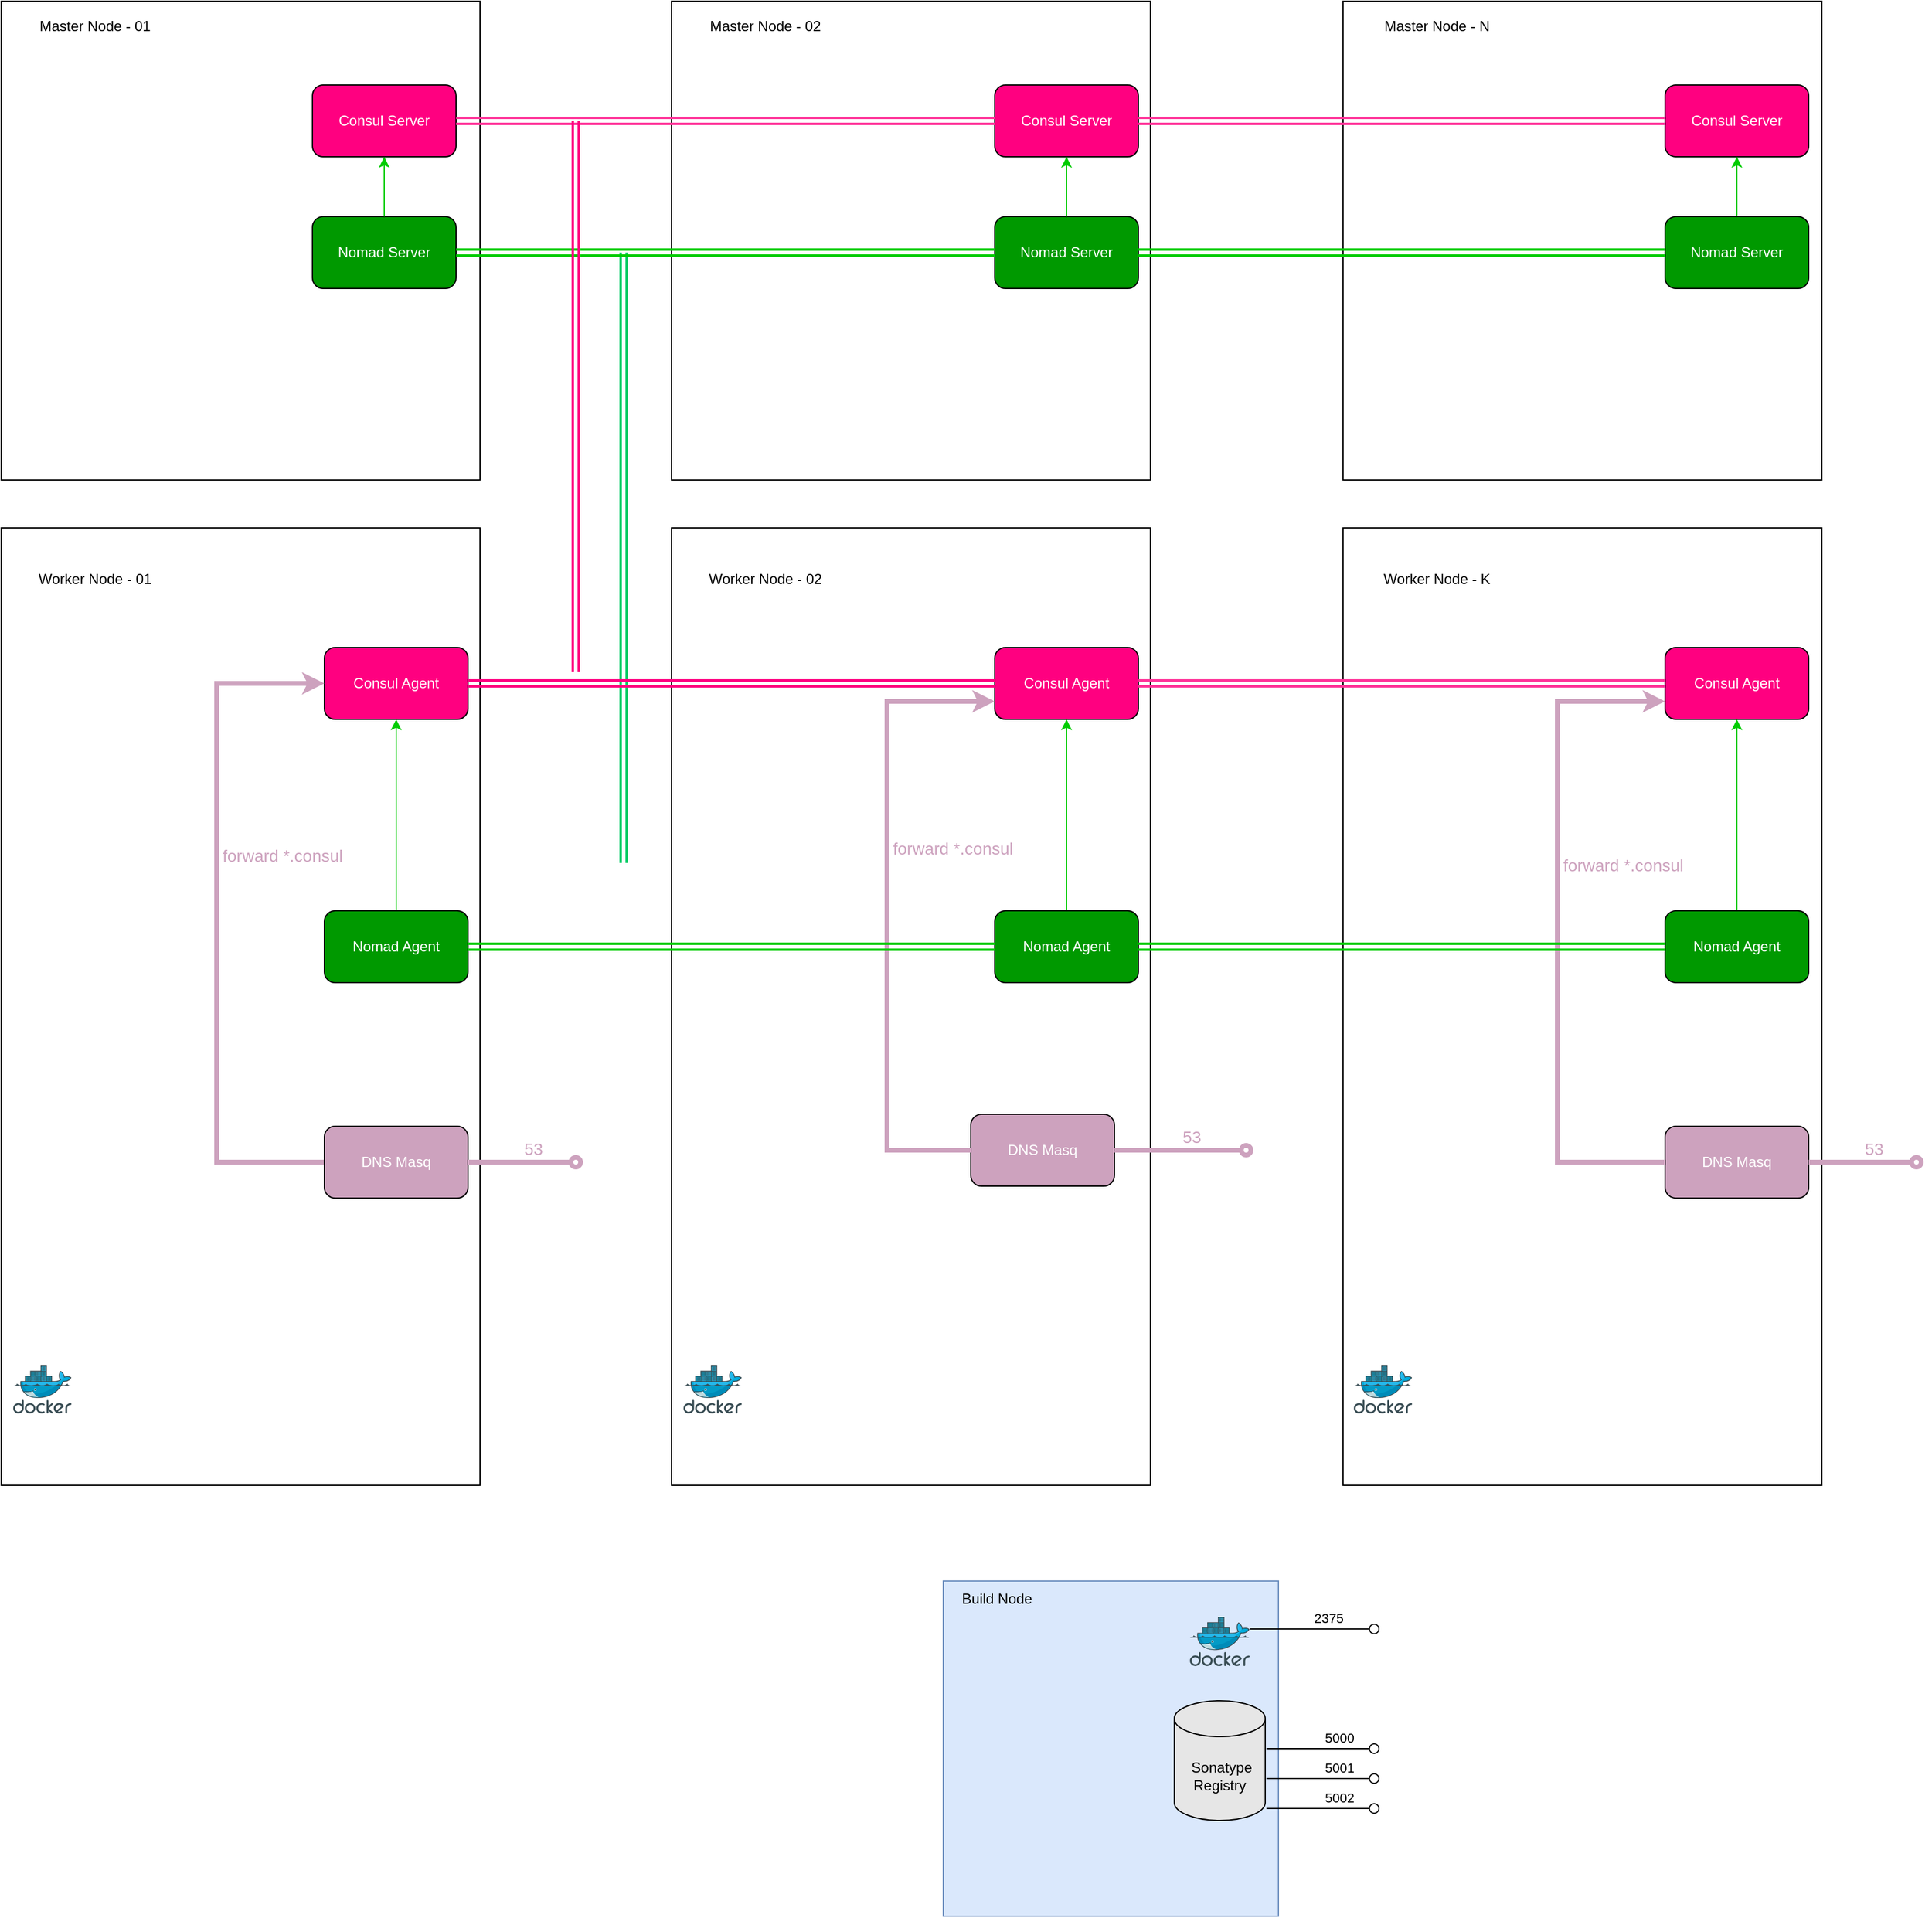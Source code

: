 <mxfile version="20.5.1" type="github">
  <diagram id="6FrJkTGqepBg1Tuwh8yL" name="Seite-1">
    <mxGraphModel dx="2031" dy="1306" grid="1" gridSize="10" guides="1" tooltips="1" connect="1" arrows="1" fold="1" page="1" pageScale="1" pageWidth="827" pageHeight="1169" math="0" shadow="0">
      <root>
        <mxCell id="0" />
        <mxCell id="1" parent="0" />
        <mxCell id="Fz0lCOCFPgg_8n7OzY3J-45" value="" style="group;labelBackgroundColor=none;fillColor=none;" parent="1" vertex="1" connectable="0">
          <mxGeometry x="40" y="480" width="400" height="800" as="geometry" />
        </mxCell>
        <mxCell id="Fz0lCOCFPgg_8n7OzY3J-46" value="" style="whiteSpace=wrap;html=1;" parent="Fz0lCOCFPgg_8n7OzY3J-45" vertex="1">
          <mxGeometry width="400" height="800" as="geometry" />
        </mxCell>
        <mxCell id="Fz0lCOCFPgg_8n7OzY3J-47" value="Worker Node - 01" style="text;html=1;strokeColor=none;fillColor=none;align=center;verticalAlign=middle;whiteSpace=wrap;rounded=0;" parent="Fz0lCOCFPgg_8n7OzY3J-45" vertex="1">
          <mxGeometry width="157.143" height="85.714" as="geometry" />
        </mxCell>
        <mxCell id="Fz0lCOCFPgg_8n7OzY3J-60" value="" style="sketch=0;aspect=fixed;html=1;points=[];align=center;image;fontSize=12;image=img/lib/mscae/Docker.svg;labelPosition=center;verticalLabelPosition=top;verticalAlign=bottom;labelBackgroundColor=none;" parent="Fz0lCOCFPgg_8n7OzY3J-45" vertex="1">
          <mxGeometry x="10" y="700" width="48.78" height="40" as="geometry" />
        </mxCell>
        <mxCell id="Fz0lCOCFPgg_8n7OzY3J-77" value="Consul Agent" style="rounded=1;whiteSpace=wrap;html=1;labelBackgroundColor=none;fontColor=#FFFFFF;fillColor=#FF0080;" parent="Fz0lCOCFPgg_8n7OzY3J-45" vertex="1">
          <mxGeometry x="270" y="100" width="120" height="60" as="geometry" />
        </mxCell>
        <mxCell id="Fz0lCOCFPgg_8n7OzY3J-132" style="edgeStyle=orthogonalEdgeStyle;rounded=0;orthogonalLoop=1;jettySize=auto;html=1;exitX=0.5;exitY=0;exitDx=0;exitDy=0;strokeColor=#00CC00;fontColor=#00CC00;" parent="Fz0lCOCFPgg_8n7OzY3J-45" source="Fz0lCOCFPgg_8n7OzY3J-88" target="Fz0lCOCFPgg_8n7OzY3J-77" edge="1">
          <mxGeometry relative="1" as="geometry" />
        </mxCell>
        <mxCell id="Fz0lCOCFPgg_8n7OzY3J-88" value="Nomad Agent" style="rounded=1;whiteSpace=wrap;html=1;labelBackgroundColor=none;fontColor=#FFFFFF;fillColor=#009900;" parent="Fz0lCOCFPgg_8n7OzY3J-45" vertex="1">
          <mxGeometry x="270" y="320" width="120" height="60" as="geometry" />
        </mxCell>
        <mxCell id="Fz0lCOCFPgg_8n7OzY3J-195" style="edgeStyle=orthogonalEdgeStyle;rounded=0;orthogonalLoop=1;jettySize=auto;html=1;labelBackgroundColor=default;strokeColor=#CDA2BE;strokeWidth=4;fontColor=#CDA2BE;exitX=0;exitY=0.5;exitDx=0;exitDy=0;" parent="Fz0lCOCFPgg_8n7OzY3J-45" source="Fz0lCOCFPgg_8n7OzY3J-167" target="Fz0lCOCFPgg_8n7OzY3J-77" edge="1">
          <mxGeometry relative="1" as="geometry">
            <Array as="points">
              <mxPoint x="180" y="530" />
              <mxPoint x="180" y="130" />
            </Array>
          </mxGeometry>
        </mxCell>
        <mxCell id="Fz0lCOCFPgg_8n7OzY3J-196" value="forward *.consul" style="edgeLabel;html=1;align=left;verticalAlign=middle;resizable=0;points=[];fontColor=#CDA2BE;horizontal=1;fontSize=14;" parent="Fz0lCOCFPgg_8n7OzY3J-195" vertex="1" connectable="0">
          <mxGeometry x="0.049" y="-3" relative="1" as="geometry">
            <mxPoint y="-42" as="offset" />
          </mxGeometry>
        </mxCell>
        <mxCell id="Fz0lCOCFPgg_8n7OzY3J-167" value="DNS Masq" style="rounded=1;whiteSpace=wrap;html=1;labelBackgroundColor=none;fontColor=#FFFFFF;fillColor=#CDA2BE;" parent="Fz0lCOCFPgg_8n7OzY3J-45" vertex="1">
          <mxGeometry x="270" y="500" width="120" height="60" as="geometry" />
        </mxCell>
        <mxCell id="Fz0lCOCFPgg_8n7OzY3J-48" value="" style="group" parent="1" vertex="1" connectable="0">
          <mxGeometry x="600" y="40" width="400" height="430" as="geometry" />
        </mxCell>
        <mxCell id="Fz0lCOCFPgg_8n7OzY3J-49" value="" style="whiteSpace=wrap;html=1;aspect=fixed;" parent="Fz0lCOCFPgg_8n7OzY3J-48" vertex="1">
          <mxGeometry width="400" height="400" as="geometry" />
        </mxCell>
        <mxCell id="Fz0lCOCFPgg_8n7OzY3J-50" value="Master Node - 02" style="text;html=1;strokeColor=none;fillColor=none;align=center;verticalAlign=middle;whiteSpace=wrap;rounded=0;" parent="Fz0lCOCFPgg_8n7OzY3J-48" vertex="1">
          <mxGeometry width="157.143" height="42.857" as="geometry" />
        </mxCell>
        <mxCell id="Fz0lCOCFPgg_8n7OzY3J-67" value="Consul Server" style="rounded=1;whiteSpace=wrap;html=1;labelBackgroundColor=none;fontColor=#FFFFFF;fillColor=#FF0080;" parent="Fz0lCOCFPgg_8n7OzY3J-48" vertex="1">
          <mxGeometry x="270" y="70" width="120" height="60" as="geometry" />
        </mxCell>
        <mxCell id="Fz0lCOCFPgg_8n7OzY3J-86" value="Nomad Server" style="rounded=1;whiteSpace=wrap;html=1;labelBackgroundColor=none;fontColor=#FFFFFF;fillColor=#009900;" parent="Fz0lCOCFPgg_8n7OzY3J-48" vertex="1">
          <mxGeometry x="270" y="180" width="120" height="60" as="geometry" />
        </mxCell>
        <mxCell id="Fz0lCOCFPgg_8n7OzY3J-123" style="edgeStyle=orthogonalEdgeStyle;rounded=0;orthogonalLoop=1;jettySize=auto;html=1;exitX=0.5;exitY=0;exitDx=0;exitDy=0;fontColor=#FFFFFF;strokeColor=#00CC00;" parent="Fz0lCOCFPgg_8n7OzY3J-48" source="Fz0lCOCFPgg_8n7OzY3J-86" target="Fz0lCOCFPgg_8n7OzY3J-67" edge="1">
          <mxGeometry relative="1" as="geometry" />
        </mxCell>
        <mxCell id="Fz0lCOCFPgg_8n7OzY3J-51" value="" style="group" parent="1" vertex="1" connectable="0">
          <mxGeometry x="1161" y="40" width="400" height="400" as="geometry" />
        </mxCell>
        <mxCell id="Fz0lCOCFPgg_8n7OzY3J-52" value="" style="whiteSpace=wrap;html=1;aspect=fixed;" parent="Fz0lCOCFPgg_8n7OzY3J-51" vertex="1">
          <mxGeometry width="400" height="400" as="geometry" />
        </mxCell>
        <mxCell id="Fz0lCOCFPgg_8n7OzY3J-53" value="Master Node - N" style="text;html=1;strokeColor=none;fillColor=none;align=center;verticalAlign=middle;whiteSpace=wrap;rounded=0;" parent="Fz0lCOCFPgg_8n7OzY3J-51" vertex="1">
          <mxGeometry width="157.143" height="42.857" as="geometry" />
        </mxCell>
        <mxCell id="Fz0lCOCFPgg_8n7OzY3J-68" value="Consul Server" style="rounded=1;whiteSpace=wrap;html=1;labelBackgroundColor=none;fontColor=#FFFFFF;fillColor=#FF0080;" parent="Fz0lCOCFPgg_8n7OzY3J-51" vertex="1">
          <mxGeometry x="269" y="70" width="120" height="60" as="geometry" />
        </mxCell>
        <mxCell id="Fz0lCOCFPgg_8n7OzY3J-124" style="edgeStyle=orthogonalEdgeStyle;rounded=0;orthogonalLoop=1;jettySize=auto;html=1;exitX=0.5;exitY=0;exitDx=0;exitDy=0;fontColor=#FFFFFF;strokeColor=#00CC00;" parent="Fz0lCOCFPgg_8n7OzY3J-51" source="Fz0lCOCFPgg_8n7OzY3J-87" target="Fz0lCOCFPgg_8n7OzY3J-68" edge="1">
          <mxGeometry relative="1" as="geometry" />
        </mxCell>
        <mxCell id="Fz0lCOCFPgg_8n7OzY3J-87" value="Nomad Server" style="rounded=1;whiteSpace=wrap;html=1;labelBackgroundColor=none;fontColor=#FFFFFF;fillColor=#009900;" parent="Fz0lCOCFPgg_8n7OzY3J-51" vertex="1">
          <mxGeometry x="269" y="180" width="120" height="60" as="geometry" />
        </mxCell>
        <mxCell id="Fz0lCOCFPgg_8n7OzY3J-54" value="" style="group" parent="1" vertex="1" connectable="0">
          <mxGeometry x="600" y="480" width="400" height="800" as="geometry" />
        </mxCell>
        <mxCell id="Fz0lCOCFPgg_8n7OzY3J-55" value="" style="whiteSpace=wrap;html=1;" parent="Fz0lCOCFPgg_8n7OzY3J-54" vertex="1">
          <mxGeometry width="400" height="800" as="geometry" />
        </mxCell>
        <mxCell id="Fz0lCOCFPgg_8n7OzY3J-56" value="Worker Node - 02" style="text;html=1;strokeColor=none;fillColor=none;align=center;verticalAlign=middle;whiteSpace=wrap;rounded=0;" parent="Fz0lCOCFPgg_8n7OzY3J-54" vertex="1">
          <mxGeometry width="157.143" height="85.714" as="geometry" />
        </mxCell>
        <mxCell id="Fz0lCOCFPgg_8n7OzY3J-61" value="" style="sketch=0;aspect=fixed;html=1;points=[];align=center;image;fontSize=12;image=img/lib/mscae/Docker.svg;labelPosition=center;verticalLabelPosition=top;verticalAlign=bottom;labelBackgroundColor=none;" parent="Fz0lCOCFPgg_8n7OzY3J-54" vertex="1">
          <mxGeometry x="10" y="700" width="48.78" height="40" as="geometry" />
        </mxCell>
        <mxCell id="Fz0lCOCFPgg_8n7OzY3J-84" value="Consul Agent" style="rounded=1;whiteSpace=wrap;html=1;labelBackgroundColor=none;fontColor=#FFFFFF;fillColor=#FF0080;" parent="Fz0lCOCFPgg_8n7OzY3J-54" vertex="1">
          <mxGeometry x="270" y="100" width="120" height="60" as="geometry" />
        </mxCell>
        <mxCell id="Fz0lCOCFPgg_8n7OzY3J-133" style="edgeStyle=orthogonalEdgeStyle;rounded=0;orthogonalLoop=1;jettySize=auto;html=1;exitX=0.5;exitY=0;exitDx=0;exitDy=0;strokeColor=#00CC00;fontColor=#00CC00;" parent="Fz0lCOCFPgg_8n7OzY3J-54" source="Fz0lCOCFPgg_8n7OzY3J-101" target="Fz0lCOCFPgg_8n7OzY3J-84" edge="1">
          <mxGeometry relative="1" as="geometry" />
        </mxCell>
        <mxCell id="Fz0lCOCFPgg_8n7OzY3J-101" value="Nomad Agent" style="rounded=1;whiteSpace=wrap;html=1;labelBackgroundColor=none;fontColor=#FFFFFF;fillColor=#009900;" parent="Fz0lCOCFPgg_8n7OzY3J-54" vertex="1">
          <mxGeometry x="270" y="320" width="120" height="60" as="geometry" />
        </mxCell>
        <mxCell id="Fz0lCOCFPgg_8n7OzY3J-176" value="DNS Masq" style="rounded=1;whiteSpace=wrap;html=1;labelBackgroundColor=none;fontColor=#FFFFFF;fillColor=#CDA2BE;" parent="Fz0lCOCFPgg_8n7OzY3J-54" vertex="1">
          <mxGeometry x="250" y="490" width="120" height="60" as="geometry" />
        </mxCell>
        <mxCell id="Fz0lCOCFPgg_8n7OzY3J-197" style="edgeStyle=orthogonalEdgeStyle;rounded=0;orthogonalLoop=1;jettySize=auto;html=1;entryX=0;entryY=0.75;entryDx=0;entryDy=0;labelBackgroundColor=default;strokeColor=#CDA2BE;strokeWidth=4;fontColor=#CDA2BE;exitX=0;exitY=0.5;exitDx=0;exitDy=0;" parent="Fz0lCOCFPgg_8n7OzY3J-54" edge="1" target="Fz0lCOCFPgg_8n7OzY3J-84" source="Fz0lCOCFPgg_8n7OzY3J-176">
          <mxGeometry relative="1" as="geometry">
            <mxPoint x="270" y="580.074" as="sourcePoint" />
            <mxPoint x="270" y="179.92" as="targetPoint" />
            <Array as="points">
              <mxPoint x="180" y="520" />
              <mxPoint x="180" y="145" />
            </Array>
          </mxGeometry>
        </mxCell>
        <mxCell id="Fz0lCOCFPgg_8n7OzY3J-198" value="forward *.consul" style="edgeLabel;html=1;align=left;verticalAlign=middle;resizable=0;points=[];fontColor=#CDA2BE;horizontal=1;fontSize=14;" parent="Fz0lCOCFPgg_8n7OzY3J-197" vertex="1" connectable="0">
          <mxGeometry x="0.049" y="-3" relative="1" as="geometry">
            <mxPoint y="-42" as="offset" />
          </mxGeometry>
        </mxCell>
        <mxCell id="Fz0lCOCFPgg_8n7OzY3J-57" value="" style="group;fontSize=14;fontColor=#CDA2BE;" parent="1" vertex="1" connectable="0">
          <mxGeometry x="1161" y="480" width="400" height="800" as="geometry" />
        </mxCell>
        <mxCell id="Fz0lCOCFPgg_8n7OzY3J-58" value="" style="whiteSpace=wrap;html=1;" parent="Fz0lCOCFPgg_8n7OzY3J-57" vertex="1">
          <mxGeometry width="400" height="800" as="geometry" />
        </mxCell>
        <mxCell id="Fz0lCOCFPgg_8n7OzY3J-59" value="Worker Node - K" style="text;html=1;strokeColor=none;fillColor=none;align=center;verticalAlign=middle;whiteSpace=wrap;rounded=0;" parent="Fz0lCOCFPgg_8n7OzY3J-57" vertex="1">
          <mxGeometry width="157.143" height="85.714" as="geometry" />
        </mxCell>
        <mxCell id="Fz0lCOCFPgg_8n7OzY3J-62" value="" style="sketch=0;html=1;points=[];align=center;image;fontSize=12;image=img/lib/mscae/Docker.svg;labelPosition=center;verticalLabelPosition=top;verticalAlign=bottom;labelBackgroundColor=none;aspect=fixed;" parent="Fz0lCOCFPgg_8n7OzY3J-57" vertex="1">
          <mxGeometry x="9" y="700" width="48.78" height="40" as="geometry" />
        </mxCell>
        <mxCell id="Fz0lCOCFPgg_8n7OzY3J-83" value="Consul Agent" style="rounded=1;whiteSpace=wrap;html=1;labelBackgroundColor=none;fontColor=#FFFFFF;fillColor=#FF0080;" parent="Fz0lCOCFPgg_8n7OzY3J-57" vertex="1">
          <mxGeometry x="269" y="100" width="120" height="60" as="geometry" />
        </mxCell>
        <mxCell id="Fz0lCOCFPgg_8n7OzY3J-134" style="edgeStyle=orthogonalEdgeStyle;rounded=0;orthogonalLoop=1;jettySize=auto;html=1;exitX=0.5;exitY=0;exitDx=0;exitDy=0;strokeColor=#00CC00;fontColor=#00CC00;" parent="Fz0lCOCFPgg_8n7OzY3J-57" source="Fz0lCOCFPgg_8n7OzY3J-102" target="Fz0lCOCFPgg_8n7OzY3J-83" edge="1">
          <mxGeometry relative="1" as="geometry" />
        </mxCell>
        <mxCell id="Fz0lCOCFPgg_8n7OzY3J-102" value="Nomad Agent" style="rounded=1;whiteSpace=wrap;html=1;labelBackgroundColor=none;fontColor=#FFFFFF;fillColor=#009900;" parent="Fz0lCOCFPgg_8n7OzY3J-57" vertex="1">
          <mxGeometry x="269" y="320" width="120" height="60" as="geometry" />
        </mxCell>
        <mxCell id="Fz0lCOCFPgg_8n7OzY3J-177" value="DNS Masq" style="rounded=1;whiteSpace=wrap;html=1;labelBackgroundColor=none;fontColor=#FFFFFF;fillColor=#CDA2BE;" parent="Fz0lCOCFPgg_8n7OzY3J-57" vertex="1">
          <mxGeometry x="269" y="500" width="120" height="60" as="geometry" />
        </mxCell>
        <mxCell id="Fz0lCOCFPgg_8n7OzY3J-199" style="edgeStyle=orthogonalEdgeStyle;rounded=0;orthogonalLoop=1;jettySize=auto;html=1;labelBackgroundColor=default;strokeColor=#CDA2BE;strokeWidth=4;fontColor=#CDA2BE;entryX=0;entryY=0.75;entryDx=0;entryDy=0;" parent="Fz0lCOCFPgg_8n7OzY3J-57" edge="1" target="Fz0lCOCFPgg_8n7OzY3J-83">
          <mxGeometry relative="1" as="geometry">
            <mxPoint x="269" y="530" as="sourcePoint" />
            <mxPoint x="269" y="160.107" as="targetPoint" />
            <Array as="points">
              <mxPoint x="269" y="530" />
              <mxPoint x="179" y="530" />
              <mxPoint x="179" y="145" />
            </Array>
          </mxGeometry>
        </mxCell>
        <mxCell id="Fz0lCOCFPgg_8n7OzY3J-200" value="forward *.consul" style="edgeLabel;html=1;align=left;verticalAlign=middle;resizable=0;points=[];fontColor=#CDA2BE;horizontal=1;fontSize=14;" parent="Fz0lCOCFPgg_8n7OzY3J-199" vertex="1" connectable="0">
          <mxGeometry x="0.049" y="-3" relative="1" as="geometry">
            <mxPoint y="-42" as="offset" />
          </mxGeometry>
        </mxCell>
        <mxCell id="Fz0lCOCFPgg_8n7OzY3J-138" style="edgeStyle=orthogonalEdgeStyle;shape=link;rounded=0;orthogonalLoop=1;jettySize=auto;html=1;strokeColor=#FF3399;strokeWidth=2;fontColor=#00CC00;" parent="1" source="Fz0lCOCFPgg_8n7OzY3J-67" target="Fz0lCOCFPgg_8n7OzY3J-68" edge="1">
          <mxGeometry relative="1" as="geometry" />
        </mxCell>
        <mxCell id="Fz0lCOCFPgg_8n7OzY3J-140" style="edgeStyle=orthogonalEdgeStyle;shape=link;rounded=0;orthogonalLoop=1;jettySize=auto;html=1;strokeColor=#FF3399;strokeWidth=2;fontColor=#00CC00;" parent="1" source="Fz0lCOCFPgg_8n7OzY3J-84" target="Fz0lCOCFPgg_8n7OzY3J-83" edge="1">
          <mxGeometry relative="1" as="geometry" />
        </mxCell>
        <mxCell id="Fz0lCOCFPgg_8n7OzY3J-141" style="edgeStyle=orthogonalEdgeStyle;shape=link;rounded=0;orthogonalLoop=1;jettySize=auto;html=1;strokeColor=#00CC00;strokeWidth=2;fontColor=#00CC00;" parent="1" source="Fz0lCOCFPgg_8n7OzY3J-88" target="Fz0lCOCFPgg_8n7OzY3J-101" edge="1">
          <mxGeometry relative="1" as="geometry" />
        </mxCell>
        <mxCell id="Fz0lCOCFPgg_8n7OzY3J-142" style="edgeStyle=orthogonalEdgeStyle;shape=link;rounded=0;orthogonalLoop=1;jettySize=auto;html=1;strokeColor=#00CC00;strokeWidth=2;fontColor=#00CC00;" parent="1" source="Fz0lCOCFPgg_8n7OzY3J-101" target="Fz0lCOCFPgg_8n7OzY3J-102" edge="1">
          <mxGeometry relative="1" as="geometry" />
        </mxCell>
        <mxCell id="Fz0lCOCFPgg_8n7OzY3J-144" style="edgeStyle=orthogonalEdgeStyle;shape=link;rounded=0;orthogonalLoop=1;jettySize=auto;html=1;strokeColor=#00CC00;strokeWidth=2;fontColor=#00CC00;" parent="1" source="Fz0lCOCFPgg_8n7OzY3J-86" target="Fz0lCOCFPgg_8n7OzY3J-87" edge="1">
          <mxGeometry relative="1" as="geometry" />
        </mxCell>
        <mxCell id="x0Fxw4ORqw18cPwXKs9--3" value="" style="whiteSpace=wrap;html=1;aspect=fixed;" parent="1" vertex="1">
          <mxGeometry x="40" y="40" width="400" height="400" as="geometry" />
        </mxCell>
        <mxCell id="x0Fxw4ORqw18cPwXKs9--9" value="Master Node - 01" style="text;html=1;strokeColor=none;fillColor=none;align=center;verticalAlign=middle;whiteSpace=wrap;rounded=0;" parent="1" vertex="1">
          <mxGeometry x="40" y="40" width="157.143" height="42.857" as="geometry" />
        </mxCell>
        <mxCell id="Fz0lCOCFPgg_8n7OzY3J-66" value="Consul Server" style="rounded=1;whiteSpace=wrap;html=1;labelBackgroundColor=none;fontColor=#FFFFFF;fillColor=#FF0080;" parent="1" vertex="1">
          <mxGeometry x="300" y="110" width="120" height="60" as="geometry" />
        </mxCell>
        <mxCell id="Fz0lCOCFPgg_8n7OzY3J-85" value="Nomad Server" style="rounded=1;whiteSpace=wrap;html=1;labelBackgroundColor=none;fontColor=#FFFFFF;fillColor=#009900;" parent="1" vertex="1">
          <mxGeometry x="300" y="220" width="120" height="60" as="geometry" />
        </mxCell>
        <mxCell id="Fz0lCOCFPgg_8n7OzY3J-122" style="edgeStyle=orthogonalEdgeStyle;rounded=0;orthogonalLoop=1;jettySize=auto;html=1;fontColor=#FFFFFF;strokeColor=#00CC00;" parent="1" source="Fz0lCOCFPgg_8n7OzY3J-85" target="Fz0lCOCFPgg_8n7OzY3J-66" edge="1">
          <mxGeometry relative="1" as="geometry" />
        </mxCell>
        <mxCell id="Fz0lCOCFPgg_8n7OzY3J-148" value="" style="endArrow=classic;startArrow=classic;html=1;rounded=0;strokeColor=#00CC66;strokeWidth=2;fontColor=#00CC00;shape=link;" parent="1" edge="1">
          <mxGeometry width="50" height="50" relative="1" as="geometry">
            <mxPoint x="560" y="760" as="sourcePoint" />
            <mxPoint x="560" y="250" as="targetPoint" />
          </mxGeometry>
        </mxCell>
        <mxCell id="Fz0lCOCFPgg_8n7OzY3J-137" style="edgeStyle=orthogonalEdgeStyle;rounded=0;orthogonalLoop=1;jettySize=auto;html=1;strokeColor=#FF3399;fontColor=#00CC00;strokeWidth=2;shape=link;" parent="1" source="Fz0lCOCFPgg_8n7OzY3J-66" target="Fz0lCOCFPgg_8n7OzY3J-67" edge="1">
          <mxGeometry relative="1" as="geometry" />
        </mxCell>
        <mxCell id="Fz0lCOCFPgg_8n7OzY3J-143" style="edgeStyle=orthogonalEdgeStyle;shape=link;rounded=0;orthogonalLoop=1;jettySize=auto;html=1;strokeColor=#00CC00;strokeWidth=2;fontColor=#00CC00;" parent="1" source="Fz0lCOCFPgg_8n7OzY3J-85" target="Fz0lCOCFPgg_8n7OzY3J-86" edge="1">
          <mxGeometry relative="1" as="geometry" />
        </mxCell>
        <mxCell id="Fz0lCOCFPgg_8n7OzY3J-146" style="edgeStyle=orthogonalEdgeStyle;shape=link;rounded=0;orthogonalLoop=1;jettySize=auto;html=1;strokeColor=#FF0080;strokeWidth=2;fontColor=#00CC00;" parent="1" source="Fz0lCOCFPgg_8n7OzY3J-77" target="Fz0lCOCFPgg_8n7OzY3J-84" edge="1">
          <mxGeometry relative="1" as="geometry" />
        </mxCell>
        <mxCell id="Fz0lCOCFPgg_8n7OzY3J-147" value="" style="endArrow=classic;startArrow=classic;html=1;rounded=0;strokeColor=#FF0080;strokeWidth=2;fontColor=#00CC00;shape=link;" parent="1" edge="1">
          <mxGeometry width="50" height="50" relative="1" as="geometry">
            <mxPoint x="520" y="600" as="sourcePoint" />
            <mxPoint x="520" y="140" as="targetPoint" />
          </mxGeometry>
        </mxCell>
        <mxCell id="Fz0lCOCFPgg_8n7OzY3J-201" value="" style="group" parent="1" vertex="1" connectable="0">
          <mxGeometry x="827" y="1360" width="360" height="280" as="geometry" />
        </mxCell>
        <mxCell id="x0Fxw4ORqw18cPwXKs9--8" value="" style="group;fillColor=#E6E6E6;" parent="Fz0lCOCFPgg_8n7OzY3J-201" vertex="1" connectable="0">
          <mxGeometry width="280" height="280" as="geometry" />
        </mxCell>
        <mxCell id="x0Fxw4ORqw18cPwXKs9--1" value="" style="whiteSpace=wrap;html=1;aspect=fixed;fillColor=#dae8fc;strokeColor=#6c8ebf;" parent="x0Fxw4ORqw18cPwXKs9--8" vertex="1">
          <mxGeometry width="280" height="280" as="geometry" />
        </mxCell>
        <mxCell id="x0Fxw4ORqw18cPwXKs9--7" value="Build Node" style="text;html=1;strokeColor=none;fillColor=none;align=center;verticalAlign=middle;whiteSpace=wrap;rounded=0;" parent="x0Fxw4ORqw18cPwXKs9--8" vertex="1">
          <mxGeometry width="90" height="30" as="geometry" />
        </mxCell>
        <mxCell id="Fz0lCOCFPgg_8n7OzY3J-1" value="" style="sketch=0;aspect=fixed;html=1;points=[];align=center;image;fontSize=12;image=img/lib/mscae/Docker.svg;labelPosition=center;verticalLabelPosition=top;verticalAlign=bottom;labelBackgroundColor=none;" parent="x0Fxw4ORqw18cPwXKs9--8" vertex="1">
          <mxGeometry x="206" y="30" width="50" height="41" as="geometry" />
        </mxCell>
        <mxCell id="Fz0lCOCFPgg_8n7OzY3J-4" value="&lt;span style=&quot;background-color: initial;&quot;&gt;&amp;nbsp;Sonatype Registry&lt;/span&gt;" style="shape=cylinder3;whiteSpace=wrap;html=1;boundedLbl=1;backgroundOutline=1;size=15;labelBackgroundColor=none;fontColor=none;fillColor=#E6E6E6;" parent="x0Fxw4ORqw18cPwXKs9--8" vertex="1">
          <mxGeometry x="193" y="100" width="76" height="100" as="geometry" />
        </mxCell>
        <mxCell id="Fz0lCOCFPgg_8n7OzY3J-6" value="2375" style="html=1;verticalAlign=bottom;labelBackgroundColor=none;endArrow=oval;endFill=0;endSize=8;rounded=0;fontColor=none;align=left;" parent="Fz0lCOCFPgg_8n7OzY3J-201" edge="1">
          <mxGeometry width="160" relative="1" as="geometry">
            <mxPoint x="256" y="40" as="sourcePoint" />
            <mxPoint x="360" y="40" as="targetPoint" />
          </mxGeometry>
        </mxCell>
        <mxCell id="Fz0lCOCFPgg_8n7OzY3J-7" value="5000" style="html=1;verticalAlign=bottom;labelBackgroundColor=none;endArrow=oval;endFill=0;endSize=8;rounded=0;fontColor=none;align=left;" parent="Fz0lCOCFPgg_8n7OzY3J-201" edge="1">
          <mxGeometry x="0.048" width="160" relative="1" as="geometry">
            <mxPoint x="270" y="140" as="sourcePoint" />
            <mxPoint x="360" y="140" as="targetPoint" />
            <mxPoint as="offset" />
          </mxGeometry>
        </mxCell>
        <mxCell id="Fz0lCOCFPgg_8n7OzY3J-8" value="5001" style="html=1;verticalAlign=bottom;labelBackgroundColor=none;endArrow=oval;endFill=0;endSize=8;rounded=0;fontColor=none;align=left;" parent="Fz0lCOCFPgg_8n7OzY3J-201" edge="1">
          <mxGeometry x="0.048" width="160" relative="1" as="geometry">
            <mxPoint x="270" y="165" as="sourcePoint" />
            <mxPoint x="360" y="165" as="targetPoint" />
            <mxPoint as="offset" />
          </mxGeometry>
        </mxCell>
        <mxCell id="Fz0lCOCFPgg_8n7OzY3J-10" value="5002" style="html=1;verticalAlign=bottom;labelBackgroundColor=none;endArrow=oval;endFill=0;endSize=8;rounded=0;fontColor=none;align=left;" parent="Fz0lCOCFPgg_8n7OzY3J-201" edge="1">
          <mxGeometry x="0.048" width="160" relative="1" as="geometry">
            <mxPoint x="270" y="190" as="sourcePoint" />
            <mxPoint x="360" y="190" as="targetPoint" />
            <mxPoint as="offset" />
          </mxGeometry>
        </mxCell>
        <mxCell id="7Ig-ETmSCfWgnpEkbWxV-3" value="53" style="html=1;verticalAlign=bottom;labelBackgroundColor=none;endArrow=oval;endFill=0;endSize=8;rounded=0;fontColor=#CDA2BE;align=left;strokeColor=#CDA2BE;strokeWidth=4;fontSize=14;exitX=1;exitY=0.5;exitDx=0;exitDy=0;" edge="1" parent="1" source="Fz0lCOCFPgg_8n7OzY3J-176">
          <mxGeometry width="160" relative="1" as="geometry">
            <mxPoint x="990" y="920" as="sourcePoint" />
            <mxPoint x="1080" y="1000" as="targetPoint" />
            <Array as="points">
              <mxPoint x="1040" y="1000" />
            </Array>
          </mxGeometry>
        </mxCell>
        <mxCell id="7Ig-ETmSCfWgnpEkbWxV-4" value="53" style="html=1;verticalAlign=bottom;labelBackgroundColor=none;endArrow=oval;endFill=0;endSize=8;rounded=0;fontColor=#CDA2BE;align=left;strokeColor=#CDA2BE;strokeWidth=4;fontSize=14;exitX=1;exitY=0.5;exitDx=0;exitDy=0;" edge="1" parent="1" source="Fz0lCOCFPgg_8n7OzY3J-167">
          <mxGeometry width="160" relative="1" as="geometry">
            <mxPoint x="430" y="1040" as="sourcePoint" />
            <mxPoint x="520" y="1010" as="targetPoint" />
            <Array as="points">
              <mxPoint x="480" y="1010" />
            </Array>
          </mxGeometry>
        </mxCell>
        <mxCell id="7Ig-ETmSCfWgnpEkbWxV-6" value="53" style="html=1;verticalAlign=bottom;labelBackgroundColor=none;endArrow=oval;endFill=0;endSize=8;rounded=0;fontColor=#CDA2BE;align=left;strokeColor=#CDA2BE;strokeWidth=4;fontSize=14;" edge="1" parent="1">
          <mxGeometry width="160" relative="1" as="geometry">
            <mxPoint x="1550" y="1010" as="sourcePoint" />
            <mxPoint x="1640" y="1010" as="targetPoint" />
            <Array as="points" />
          </mxGeometry>
        </mxCell>
      </root>
    </mxGraphModel>
  </diagram>
</mxfile>
